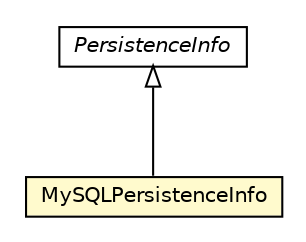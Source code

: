 #!/usr/local/bin/dot
#
# Class diagram 
# Generated by UMLGraph version 5.1 (http://www.umlgraph.org/)
#

digraph G {
	edge [fontname="Helvetica",fontsize=10,labelfontname="Helvetica",labelfontsize=10];
	node [fontname="Helvetica",fontsize=10,shape=plaintext];
	nodesep=0.25;
	ranksep=0.5;
	// pt.ist.fenixframework.project.persistence.PersistenceInfo
	c24188 [label=<<table title="pt.ist.fenixframework.project.persistence.PersistenceInfo" border="0" cellborder="1" cellspacing="0" cellpadding="2" port="p" href="./PersistenceInfo.html">
		<tr><td><table border="0" cellspacing="0" cellpadding="1">
<tr><td align="center" balign="center"><font face="Helvetica-Oblique"> PersistenceInfo </font></td></tr>
		</table></td></tr>
		</table>>, fontname="Helvetica", fontcolor="black", fontsize=10.0];
	// pt.ist.fenixframework.project.persistence.MySQLPersistenceInfo
	c24190 [label=<<table title="pt.ist.fenixframework.project.persistence.MySQLPersistenceInfo" border="0" cellborder="1" cellspacing="0" cellpadding="2" port="p" bgcolor="lemonChiffon" href="./MySQLPersistenceInfo.html">
		<tr><td><table border="0" cellspacing="0" cellpadding="1">
<tr><td align="center" balign="center"> MySQLPersistenceInfo </td></tr>
		</table></td></tr>
		</table>>, fontname="Helvetica", fontcolor="black", fontsize=10.0];
	//pt.ist.fenixframework.project.persistence.MySQLPersistenceInfo extends pt.ist.fenixframework.project.persistence.PersistenceInfo
	c24188:p -> c24190:p [dir=back,arrowtail=empty];
}

